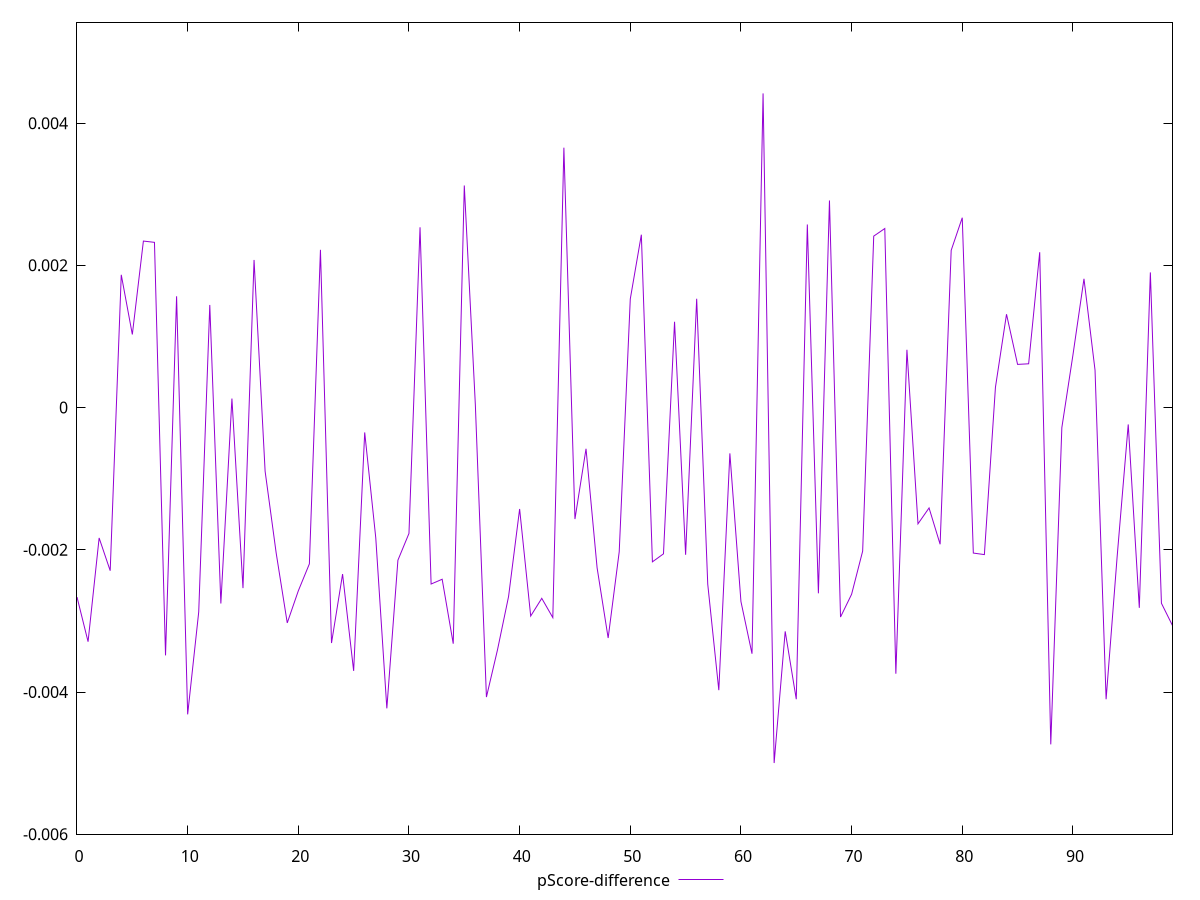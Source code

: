 reset

$pScoreDifference <<EOF
0 -0.0026648652554415314
1 -0.003292403889884138
2 -0.0018335008869352076
3 -0.0022940467750329485
4 0.001866903329244718
5 0.001027926961350345
6 0.00234150134157296
7 0.002323335889210354
8 -0.0034852046848726226
9 0.0015650543608020095
10 -0.0043142573085272196
11 -0.002874409878033196
12 0.001443181993260767
13 -0.0027550345759925488
14 0.00012634056763285995
15 -0.0025387231865215687
16 0.002076025627199607
17 -0.000895962808523082
18 -0.002046020049113556
19 -0.003028155631664281
20 -0.0025772937309236077
21 -0.002198048411208381
22 0.002218404126184348
23 -0.003311126244758794
24 -0.00234180622780486
25 -0.0037031555216599232
26 -0.000349929217732331
27 -0.0018327589872610683
28 -0.004229771138658384
29 -0.0021466673402608383
30 -0.0017698287920520916
31 0.0025352597104403296
32 -0.0024815150856521695
33 -0.002413993297817635
34 -0.0033204646318814035
35 0.0031227865144620726
36 0.00003614531007628541
37 -0.004071138456983592
38 -0.0034064567863992534
39 -0.0026576077022316402
40 -0.0014264752755338006
41 -0.0029315557273146
42 -0.0026826001577877345
43 -0.0029538439662239735
44 0.0036545163259424918
45 -0.0015678451525914239
46 -0.0005794976611651348
47 -0.002251847640984933
48 -0.003240697981654883
49 -0.002027985913248126
50 0.0015271091992782315
51 0.002430919596779213
52 -0.0021693811985245837
53 -0.0020568908704803324
54 0.0012067806048755014
55 -0.0020702307710291634
56 0.0015297365087342252
57 -0.002483082479116522
58 -0.003974160446857944
59 -0.000644226803199005
60 -0.002727392458467065
61 -0.003461499313139854
62 0.004417884468215949
63 -0.004998513858506415
64 -0.0031471126408538497
65 -0.004101352764500299
66 0.0025742415457858936
67 -0.0026123442166976207
68 0.0029119261472813074
69 -0.0029455828043629395
70 -0.0026256637404967476
71 -0.0020183897026964936
72 0.0024109512556175217
73 0.0025180964604283873
74 -0.00374318297749332
75 0.0008125570332371268
76 -0.00163481093206011
77 -0.0014115590960947777
78 -0.0019223391923233468
79 0.0022109529030349684
80 0.002669869666525271
81 -0.002045965841570213
82 -0.0020675930782697305
83 0.0002856711670532197
84 0.0013122846188997617
85 0.0006071220407908862
86 0.0006156443547860047
87 0.0021843644266315576
88 -0.0047364517756780244
89 -0.0002820241054667383
90 0.0007363042988997037
91 0.001811054310832061
92 0.000525886814664811
93 -0.004101613995677267
94 -0.0020922157406247643
95 -0.0002371439355539351
96 -0.002816450956030031
97 0.0019009444417364962
98 -0.0027519055395936742
99 -0.00306561144287007
EOF

set key outside below
set xrange [0:99]
set yrange [-0.005998513858506415:0.005417884468215949]
set trange [-0.005998513858506415:0.005417884468215949]
set terminal svg size 640, 500 enhanced background rgb 'white'
set output "reports/report_00031_2021-02-24T23-18-18.084Z/interactive/samples/music/pScore-difference/values.svg"

plot $pScoreDifference title "pScore-difference" with line

reset
